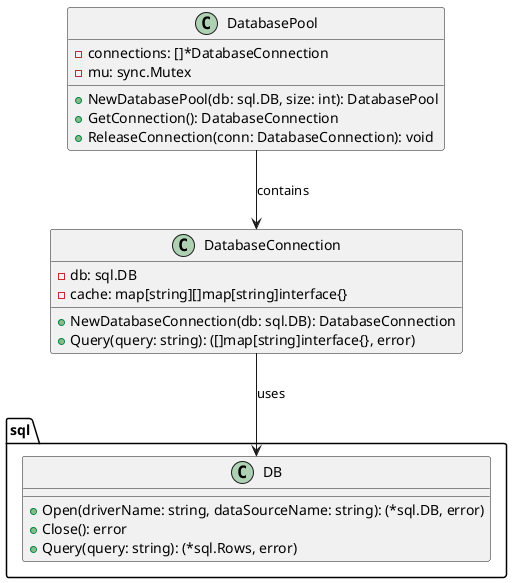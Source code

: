 @startuml

class DatabaseConnection {
  -db: sql.DB
  -cache: map[string][]map[string]interface{}
  +NewDatabaseConnection(db: sql.DB): DatabaseConnection
  +Query(query: string): ([]map[string]interface{}, error)
}

class DatabasePool {
  -connections: []*DatabaseConnection
  -mu: sync.Mutex
  +NewDatabasePool(db: sql.DB, size: int): DatabasePool
  +GetConnection(): DatabaseConnection
  +ReleaseConnection(conn: DatabaseConnection): void
}

class sql.DB {
  +Open(driverName: string, dataSourceName: string): (*sql.DB, error)
  +Close(): error
  +Query(query: string): (*sql.Rows, error)
}

DatabasePool --> DatabaseConnection : contains
DatabaseConnection --> sql.DB : uses

@enduml